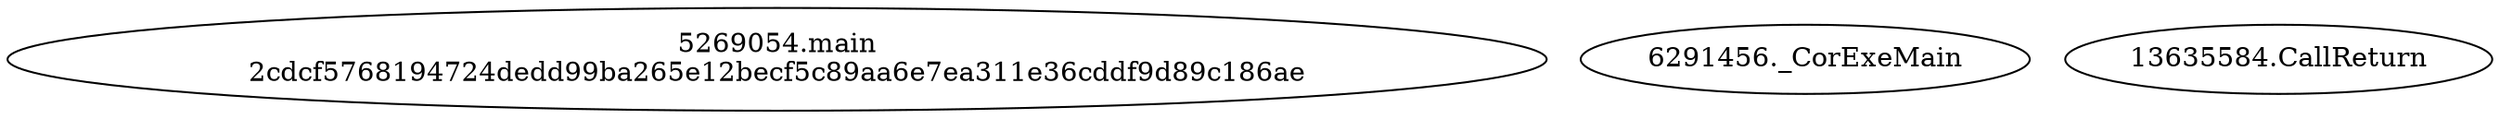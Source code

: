 // Global SCDG with merge call
digraph {
	0 [label="5269054.main
2cdcf5768194724dedd99ba265e12becf5c89aa6e7ea311e36cddf9d89c186ae"]
	1 [label="6291456._CorExeMain
"]
	2 [label="13635584.CallReturn
"]
}
